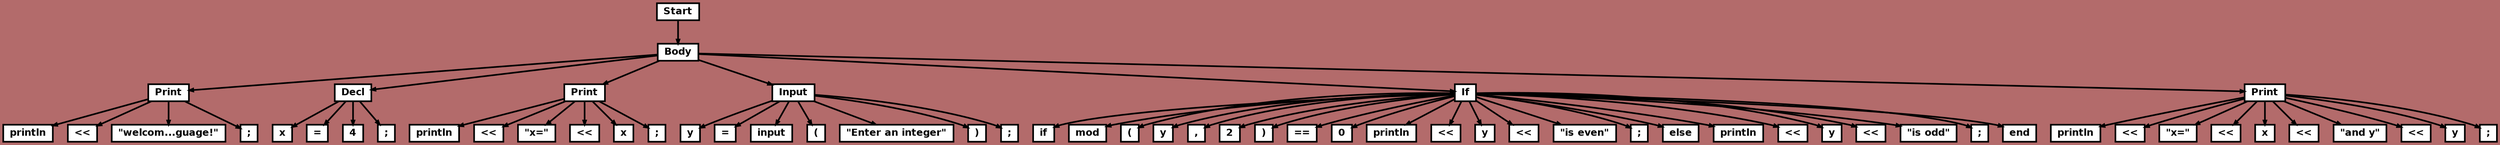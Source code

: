 digraph {

	ordering=out;
	ranksep=.4;
	bgcolor="0 .4 .7"; node [shape=box, fixedsize=false, fontsize=12, fontname="Helvetica-bold", fontcolor="black"
		width=.25, height=.25, color="black", fillcolor="white", style="filled, solid, bold"];
	edge [arrowsize=.5, color="black", style="bold"]

  n0 [label="Start"];
  n1 [label="Body"];
  n1 [label="Body"];
  n2 [label="Print"];
  n2 [label="Print"];
  n3 [label="println"];
  n4 [label="<<"];
  n5 [label="\"welcom...guage!\""];
  n6 [label=";"];
  n7 [label="Decl"];
  n7 [label="Decl"];
  n8 [label="x"];
  n9 [label="="];
  n10 [label="4"];
  n11 [label=";"];
  n12 [label="Print"];
  n12 [label="Print"];
  n13 [label="println"];
  n14 [label="<<"];
  n15 [label="\"x=\""];
  n16 [label="<<"];
  n17 [label="x"];
  n18 [label=";"];
  n19 [label="Input"];
  n19 [label="Input"];
  n20 [label="y"];
  n21 [label="="];
  n22 [label="input"];
  n23 [label="("];
  n24 [label="\"Enter an integer\""];
  n25 [label=")"];
  n26 [label=";"];
  n27 [label="If"];
  n27 [label="If"];
  n28 [label="if"];
  n29 [label="mod"];
  n30 [label="("];
  n31 [label="y"];
  n32 [label=","];
  n33 [label="2"];
  n34 [label=")"];
  n35 [label="=="];
  n36 [label="0"];
  n37 [label="println"];
  n38 [label="<<"];
  n39 [label="y"];
  n40 [label="<<"];
  n41 [label="\"is even\""];
  n42 [label=";"];
  n43 [label="else"];
  n44 [label="println"];
  n45 [label="<<"];
  n46 [label="y"];
  n47 [label="<<"];
  n48 [label="\"is odd\""];
  n49 [label=";"];
  n50 [label="end"];
  n51 [label="Print"];
  n51 [label="Print"];
  n52 [label="println"];
  n53 [label="<<"];
  n54 [label="\"x=\""];
  n55 [label="<<"];
  n56 [label="x"];
  n57 [label="<<"];
  n58 [label="\"and y\""];
  n59 [label="<<"];
  n60 [label="y"];
  n61 [label=";"];

  n0 -> n1 // "Start" -> "Body"
  n1 -> n2 // "Body" -> "Print"
  n2 -> n3 // "Print" -> "println"
  n2 -> n4 // "Print" -> "<<"
  n2 -> n5 // "Print" -> "\"welcom...guage!\""
  n2 -> n6 // "Print" -> ";"
  n1 -> n7 // "Body" -> "Decl"
  n7 -> n8 // "Decl" -> "x"
  n7 -> n9 // "Decl" -> "="
  n7 -> n10 // "Decl" -> "4"
  n7 -> n11 // "Decl" -> ";"
  n1 -> n12 // "Body" -> "Print"
  n12 -> n13 // "Print" -> "println"
  n12 -> n14 // "Print" -> "<<"
  n12 -> n15 // "Print" -> "\"x=\""
  n12 -> n16 // "Print" -> "<<"
  n12 -> n17 // "Print" -> "x"
  n12 -> n18 // "Print" -> ";"
  n1 -> n19 // "Body" -> "Input"
  n19 -> n20 // "Input" -> "y"
  n19 -> n21 // "Input" -> "="
  n19 -> n22 // "Input" -> "input"
  n19 -> n23 // "Input" -> "("
  n19 -> n24 // "Input" -> "\"Enter an integer\""
  n19 -> n25 // "Input" -> ")"
  n19 -> n26 // "Input" -> ";"
  n1 -> n27 // "Body" -> "If"
  n27 -> n28 // "If" -> "if"
  n27 -> n29 // "If" -> "mod"
  n27 -> n30 // "If" -> "("
  n27 -> n31 // "If" -> "y"
  n27 -> n32 // "If" -> ","
  n27 -> n33 // "If" -> "2"
  n27 -> n34 // "If" -> ")"
  n27 -> n35 // "If" -> "=="
  n27 -> n36 // "If" -> "0"
  n27 -> n37 // "If" -> "println"
  n27 -> n38 // "If" -> "<<"
  n27 -> n39 // "If" -> "y"
  n27 -> n40 // "If" -> "<<"
  n27 -> n41 // "If" -> "\"is even\""
  n27 -> n42 // "If" -> ";"
  n27 -> n43 // "If" -> "else"
  n27 -> n44 // "If" -> "println"
  n27 -> n45 // "If" -> "<<"
  n27 -> n46 // "If" -> "y"
  n27 -> n47 // "If" -> "<<"
  n27 -> n48 // "If" -> "\"is odd\""
  n27 -> n49 // "If" -> ";"
  n27 -> n50 // "If" -> "end"
  n1 -> n51 // "Body" -> "Print"
  n51 -> n52 // "Print" -> "println"
  n51 -> n53 // "Print" -> "<<"
  n51 -> n54 // "Print" -> "\"x=\""
  n51 -> n55 // "Print" -> "<<"
  n51 -> n56 // "Print" -> "x"
  n51 -> n57 // "Print" -> "<<"
  n51 -> n58 // "Print" -> "\"and y\""
  n51 -> n59 // "Print" -> "<<"
  n51 -> n60 // "Print" -> "y"
  n51 -> n61 // "Print" -> ";"

}
